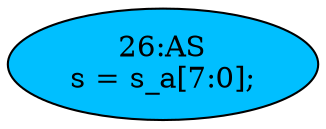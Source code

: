 strict digraph "" {
	node [label="\N"];
	"26:AS"	[ast="<pyverilog.vparser.ast.Assign object at 0x7f8a2988be10>",
		def_var="['s']",
		fillcolor=deepskyblue,
		label="26:AS
s = s_a[7:0];",
		statements="[]",
		style=filled,
		typ=Assign,
		use_var="['s_a']"];
}
